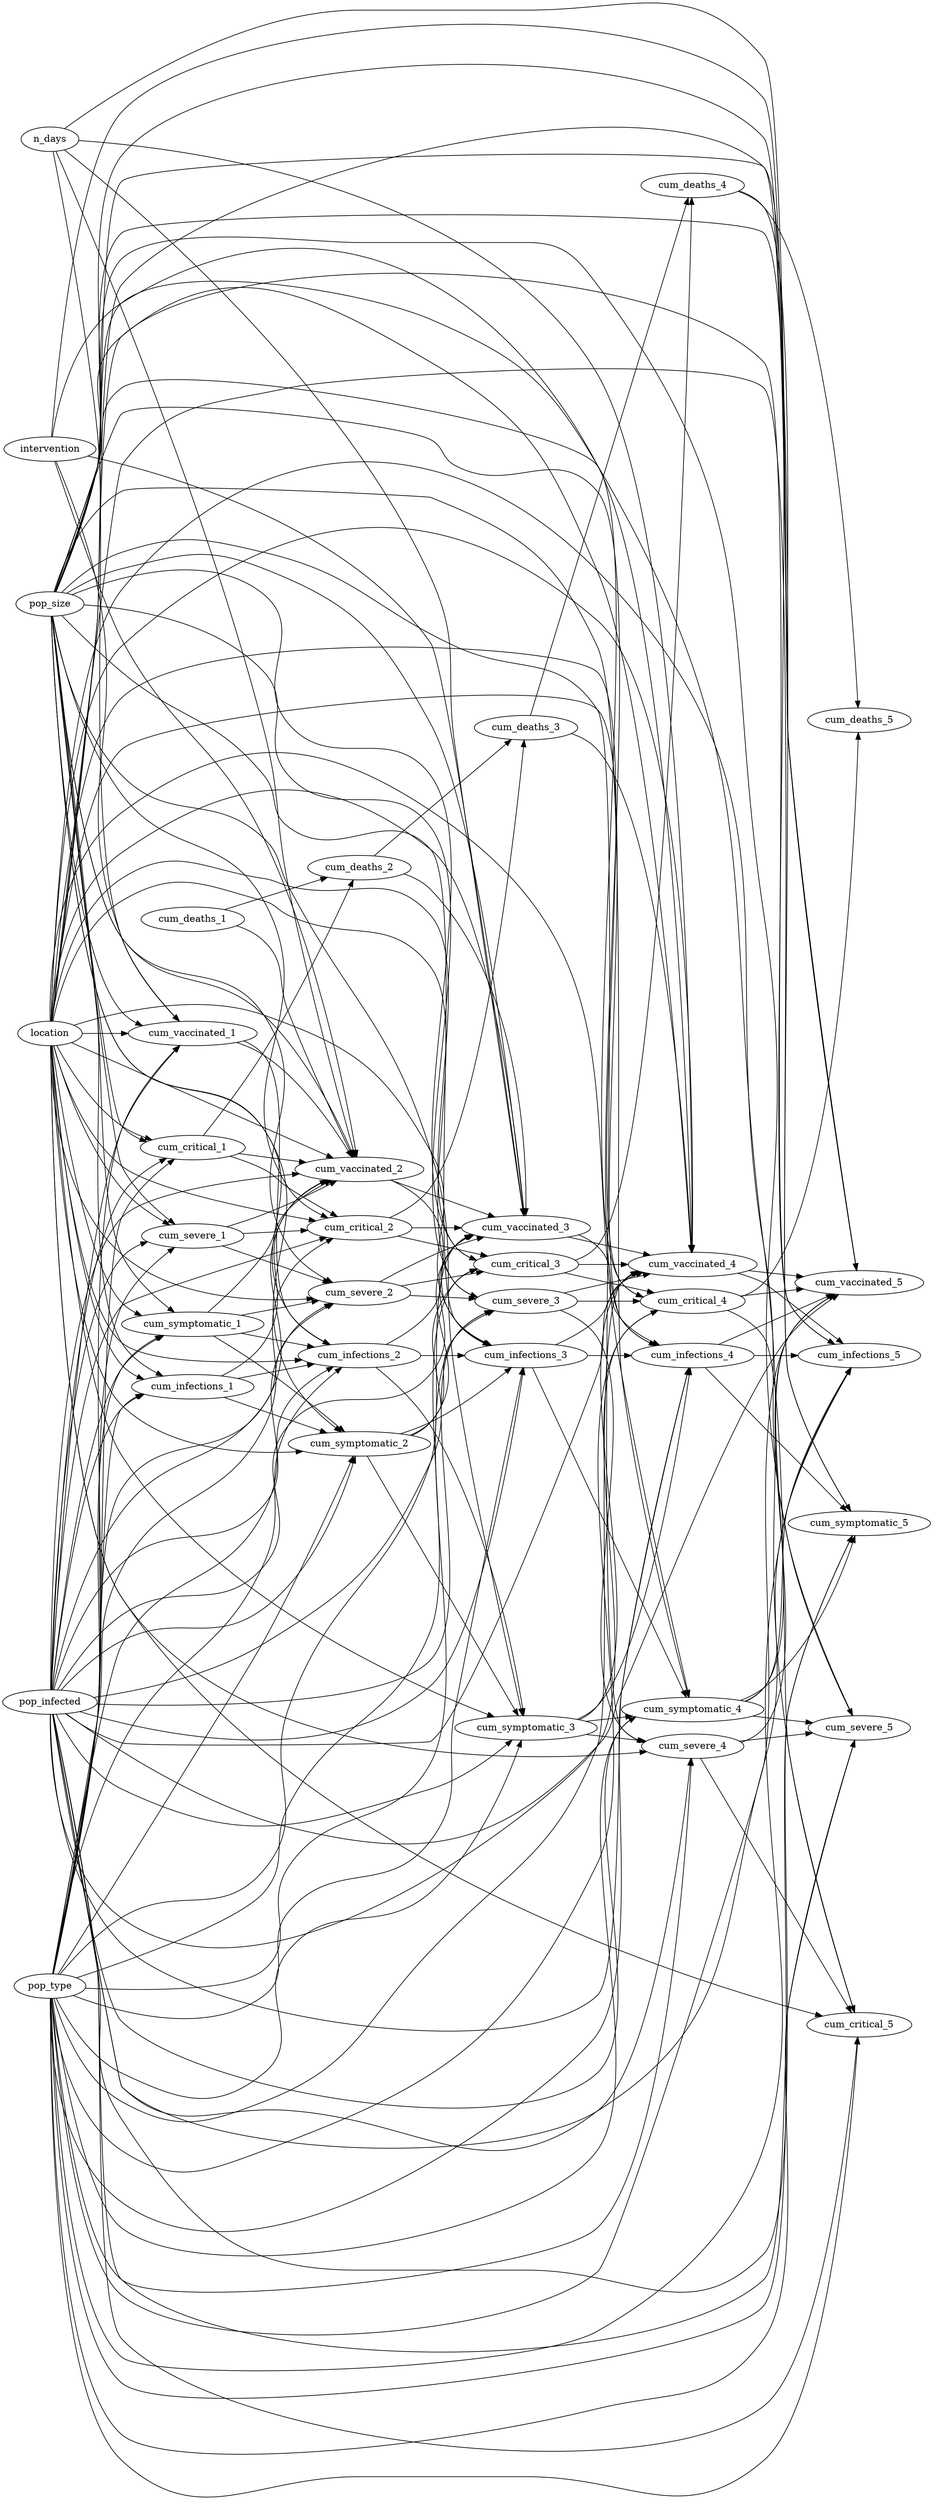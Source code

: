 digraph "" {
	graph [newrank=True,
		rankdir=LR
	];
	{
		graph [graph_name=cluster_inputs,
			label=inputs
		];
		n_days;
		pop_type;
		pop_size;
		pop_infected;
		location;
		intervention;
	}
	{
		graph [graph_name=cluster_1,
			label=<t<sub>0</sub>>
		];
		cum_vaccinated_1;
		cum_infections_1;
		cum_symptomatic_1;
		cum_severe_1;
		cum_critical_1;
		cum_deaths_1;
	}
	{
		graph [graph_name=cluster_2,
			label=<t<sub>2</sub>>
		];
		cum_infections_2;
		cum_symptomatic_2;
		cum_vaccinated_2;
		cum_severe_2;
		cum_critical_2;
		cum_deaths_2;
	}
	{
		graph [graph_name=cluster_3,
			label=<t<sub>3</sub>>
		];
		cum_infections_3;
		cum_symptomatic_3;
		cum_vaccinated_3;
		cum_severe_3;
		cum_critical_3;
		cum_deaths_3;
	}
	{
		graph [graph_name=cluster_4,
			label=<t<sub>4</sub>>
		];
		cum_infections_4;
		cum_symptomatic_4;
		cum_vaccinated_4;
		cum_severe_4;
		cum_critical_4;
		cum_deaths_4;
	}
	{
		graph [graph_name=cluster_5,
			label=<t<sub>5</sub>>
		];
		cum_infections_5;
		cum_symptomatic_5;
		cum_vaccinated_5;
		cum_severe_5;
		cum_critical_5;
		cum_deaths_5;
	}
	n_days -> cum_vaccinated_1;
	n_days -> cum_vaccinated_2;
	n_days -> cum_vaccinated_3;
	n_days -> cum_vaccinated_4;
	n_days -> cum_vaccinated_5;
	cum_vaccinated_1 -> cum_infections_2;
	cum_vaccinated_1 -> cum_vaccinated_2;
	pop_type -> cum_vaccinated_1;
	pop_type -> cum_infections_1;
	pop_type -> cum_symptomatic_1;
	pop_type -> cum_severe_1;
	pop_type -> cum_critical_1;
	pop_type -> cum_infections_2;
	pop_type -> cum_symptomatic_2;
	pop_type -> cum_vaccinated_2;
	pop_type -> cum_severe_2;
	pop_type -> cum_critical_2;
	pop_type -> cum_infections_3;
	pop_type -> cum_symptomatic_3;
	pop_type -> cum_vaccinated_3;
	pop_type -> cum_severe_3;
	pop_type -> cum_critical_3;
	pop_type -> cum_infections_4;
	pop_type -> cum_symptomatic_4;
	pop_type -> cum_vaccinated_4;
	pop_type -> cum_severe_4;
	pop_type -> cum_critical_4;
	pop_type -> cum_infections_5;
	pop_type -> cum_symptomatic_5;
	pop_type -> cum_vaccinated_5;
	pop_type -> cum_severe_5;
	pop_type -> cum_critical_5;
	cum_infections_1 -> cum_infections_2;
	cum_infections_1 -> cum_symptomatic_2;
	cum_infections_1 -> cum_vaccinated_2;
	cum_symptomatic_1 -> cum_infections_2;
	cum_symptomatic_1 -> cum_symptomatic_2;
	cum_symptomatic_1 -> cum_vaccinated_2;
	cum_symptomatic_1 -> cum_severe_2;
	cum_severe_1 -> cum_vaccinated_2;
	cum_severe_1 -> cum_severe_2;
	cum_severe_1 -> cum_critical_2;
	cum_critical_1 -> cum_vaccinated_2;
	cum_critical_1 -> cum_critical_2;
	cum_critical_1 -> cum_deaths_2;
	pop_size -> cum_vaccinated_1;
	pop_size -> cum_infections_1;
	pop_size -> cum_symptomatic_1;
	pop_size -> cum_severe_1;
	pop_size -> cum_critical_1;
	pop_size -> cum_infections_2;
	pop_size -> cum_symptomatic_2;
	pop_size -> cum_vaccinated_2;
	pop_size -> cum_severe_2;
	pop_size -> cum_critical_2;
	pop_size -> cum_infections_3;
	pop_size -> cum_symptomatic_3;
	pop_size -> cum_vaccinated_3;
	pop_size -> cum_severe_3;
	pop_size -> cum_critical_3;
	pop_size -> cum_infections_4;
	pop_size -> cum_symptomatic_4;
	pop_size -> cum_vaccinated_4;
	pop_size -> cum_severe_4;
	pop_size -> cum_critical_4;
	pop_size -> cum_infections_5;
	pop_size -> cum_symptomatic_5;
	pop_size -> cum_vaccinated_5;
	pop_size -> cum_severe_5;
	pop_size -> cum_critical_5;
	pop_infected -> cum_vaccinated_1;
	pop_infected -> cum_infections_1;
	pop_infected -> cum_symptomatic_1;
	pop_infected -> cum_severe_1;
	pop_infected -> cum_critical_1;
	pop_infected -> cum_infections_2;
	pop_infected -> cum_symptomatic_2;
	pop_infected -> cum_vaccinated_2;
	pop_infected -> cum_severe_2;
	pop_infected -> cum_critical_2;
	pop_infected -> cum_infections_3;
	pop_infected -> cum_symptomatic_3;
	pop_infected -> cum_vaccinated_3;
	pop_infected -> cum_severe_3;
	pop_infected -> cum_critical_3;
	pop_infected -> cum_infections_4;
	pop_infected -> cum_symptomatic_4;
	pop_infected -> cum_vaccinated_4;
	pop_infected -> cum_severe_4;
	pop_infected -> cum_critical_4;
	pop_infected -> cum_infections_5;
	pop_infected -> cum_symptomatic_5;
	pop_infected -> cum_vaccinated_5;
	pop_infected -> cum_severe_5;
	pop_infected -> cum_critical_5;
	location -> cum_vaccinated_1;
	location -> cum_infections_1;
	location -> cum_symptomatic_1;
	location -> cum_severe_1;
	location -> cum_critical_1;
	location -> cum_infections_2;
	location -> cum_symptomatic_2;
	location -> cum_vaccinated_2;
	location -> cum_severe_2;
	location -> cum_critical_2;
	location -> cum_infections_3;
	location -> cum_symptomatic_3;
	location -> cum_vaccinated_3;
	location -> cum_severe_3;
	location -> cum_critical_3;
	location -> cum_infections_4;
	location -> cum_symptomatic_4;
	location -> cum_vaccinated_4;
	location -> cum_severe_4;
	location -> cum_critical_4;
	location -> cum_infections_5;
	location -> cum_symptomatic_5;
	location -> cum_vaccinated_5;
	location -> cum_severe_5;
	location -> cum_critical_5;
	intervention -> cum_vaccinated_1;
	intervention -> cum_vaccinated_2;
	intervention -> cum_vaccinated_3;
	intervention -> cum_vaccinated_4;
	intervention -> cum_vaccinated_5;
	cum_deaths_1 -> cum_vaccinated_2;
	cum_deaths_1 -> cum_deaths_2;
	cum_infections_2 -> cum_infections_3;
	cum_infections_2 -> cum_symptomatic_3;
	cum_infections_2 -> cum_vaccinated_3;
	cum_symptomatic_2 -> cum_infections_3;
	cum_symptomatic_2 -> cum_symptomatic_3;
	cum_symptomatic_2 -> cum_vaccinated_3;
	cum_symptomatic_2 -> cum_severe_3;
	cum_vaccinated_2 -> cum_infections_3;
	cum_vaccinated_2 -> cum_vaccinated_3;
	cum_severe_2 -> cum_vaccinated_3;
	cum_severe_2 -> cum_severe_3;
	cum_severe_2 -> cum_critical_3;
	cum_critical_2 -> cum_vaccinated_3;
	cum_critical_2 -> cum_critical_3;
	cum_critical_2 -> cum_deaths_3;
	cum_deaths_2 -> cum_vaccinated_3;
	cum_deaths_2 -> cum_deaths_3;
	cum_infections_3 -> cum_infections_4;
	cum_infections_3 -> cum_symptomatic_4;
	cum_infections_3 -> cum_vaccinated_4;
	cum_symptomatic_3 -> cum_infections_4;
	cum_symptomatic_3 -> cum_symptomatic_4;
	cum_symptomatic_3 -> cum_vaccinated_4;
	cum_symptomatic_3 -> cum_severe_4;
	cum_vaccinated_3 -> cum_infections_4;
	cum_vaccinated_3 -> cum_vaccinated_4;
	cum_severe_3 -> cum_vaccinated_4;
	cum_severe_3 -> cum_severe_4;
	cum_severe_3 -> cum_critical_4;
	cum_critical_3 -> cum_vaccinated_4;
	cum_critical_3 -> cum_critical_4;
	cum_critical_3 -> cum_deaths_4;
	cum_deaths_3 -> cum_vaccinated_4;
	cum_deaths_3 -> cum_deaths_4;
	cum_infections_4 -> cum_infections_5;
	cum_infections_4 -> cum_symptomatic_5;
	cum_infections_4 -> cum_vaccinated_5;
	cum_symptomatic_4 -> cum_infections_5;
	cum_symptomatic_4 -> cum_symptomatic_5;
	cum_symptomatic_4 -> cum_vaccinated_5;
	cum_symptomatic_4 -> cum_severe_5;
	cum_vaccinated_4 -> cum_infections_5;
	cum_vaccinated_4 -> cum_vaccinated_5;
	cum_severe_4 -> cum_vaccinated_5;
	cum_severe_4 -> cum_severe_5;
	cum_severe_4 -> cum_critical_5;
	cum_critical_4 -> cum_vaccinated_5;
	cum_critical_4 -> cum_critical_5;
	cum_critical_4 -> cum_deaths_5;
	cum_deaths_4 -> cum_vaccinated_5;
	cum_deaths_4 -> cum_deaths_5;
}
